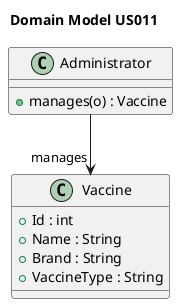 @startuml

title Domain Model US011

class Administrator {
  +manages(o) : Vaccine
}

class Vaccine {
  +Id : int
  +Name : String
  +Brand : String
  +VaccineType : String
}

Administrator --> "manages" Vaccine

@enduml